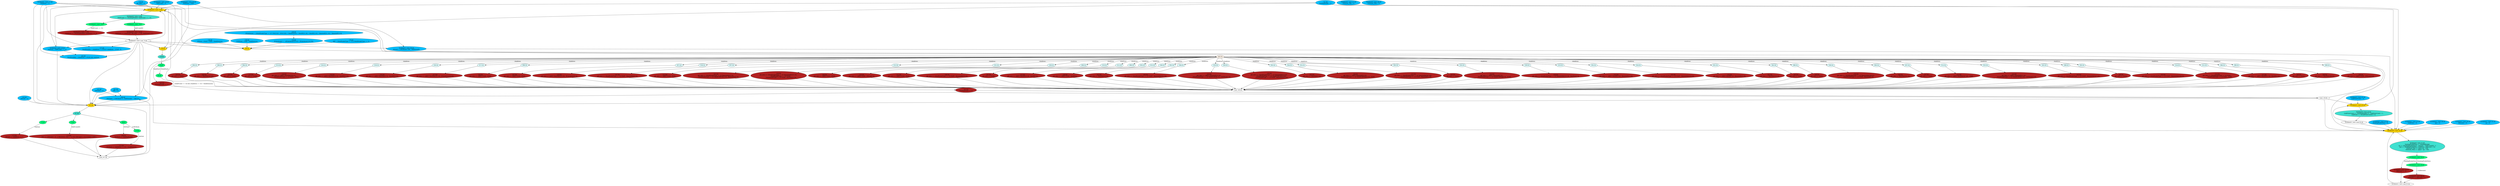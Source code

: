 strict digraph "compose( ,  )" {
	node [label="\N"];
	"129:AS"	 [ast="<pyverilog.vparser.ast.Assign object at 0x7f9fd57fcf50>",
		def_var="['pkt_data']",
		fillcolor=deepskyblue,
		label="129:AS
pkt_data = 0;",
		statements="[]",
		style=filled,
		typ=Assign,
		use_var="[]"];
	"TENBASET_TxD1.74:AL"	 [ast="<pyverilog.vparser.ast.Always object at 0x7f9fd58265d0>",
		clk_sens=True,
		fillcolor=gold,
		label="TENBASET_TxD1.74:AL",
		sens="['clk20']",
		statements="[]",
		style=filled,
		typ=Always,
		use_var="['pkt_data', 'readram', 'rdaddress', 'ShiftData', 'SendingPacket', 'ShiftCount']"];
	"129:AS" -> "TENBASET_TxD1.74:AL";
	"170:IF"	 [ast="<pyverilog.vparser.ast.IfStatement object at 0x7f9fd5825390>",
		fillcolor=springgreen,
		label="170:IF",
		statements="[]",
		style=filled,
		typ=IfStatement];
	"171:NS"	 [ast="<pyverilog.vparser.ast.NonblockingSubstitution object at 0x7f9fd5825690>",
		fillcolor=firebrick,
		label="171:NS
CRCflush <= rdaddress == 50 + SendDataLen;",
		statements="[<pyverilog.vparser.ast.NonblockingSubstitution object at 0x7f9fd5825690>]",
		style=filled,
		typ=NonblockingSubstitution];
	"170:IF" -> "171:NS"	 [cond="['readram']",
		label=readram,
		lineno=170];
	"221:CA"	 [ast="<pyverilog.vparser.ast.Case object at 0x7f9fd5b167d0>",
		fillcolor=lightcyan,
		label="221:CA",
		statements="[]",
		style=filled,
		typ=Case];
	"221:NS"	 [ast="<pyverilog.vparser.ast.NonblockingSubstitution object at 0x7f9fd5b16a50>",
		fillcolor=firebrick,
		label="221:NS
pkt_data <= (ARP)? HostIP[31:24] : HostIP[15:8];",
		statements="[<pyverilog.vparser.ast.NonblockingSubstitution object at 0x7f9fd5b16a50>]",
		style=filled,
		typ=NonblockingSubstitution];
	"221:CA" -> "221:NS"	 [cond="[]",
		lineno=None];
	"197:NS"	 [ast="<pyverilog.vparser.ast.NonblockingSubstitution object at 0x7f9fd5b07cd0>",
		fillcolor=firebrick,
		label="197:NS
pkt_data <= (SendPacketType == 2)? 8'hFF : RemoteMAC[7:0];",
		statements="[<pyverilog.vparser.ast.NonblockingSubstitution object at 0x7f9fd5b07cd0>]",
		style=filled,
		typ=NonblockingSubstitution];
	"Leaf_180:AL"	 [def_var="['pkt_data']",
		label="Leaf_180:AL"];
	"197:NS" -> "Leaf_180:AL"	 [cond="[]",
		lineno=None];
	"TENBASET_TxD1.57:AS"	 [ast="<pyverilog.vparser.ast.Assign object at 0x7f9fd5c4d150>",
		def_var="['rdaddress']",
		fillcolor=deepskyblue,
		label="TENBASET_TxD1.57:AS
rdaddress = 0;",
		statements="[]",
		style=filled,
		typ=Assign,
		use_var="[]"];
	"TENBASET_TxD1.57:AS" -> "TENBASET_TxD1.74:AL";
	"158:AL"	 [ast="<pyverilog.vparser.ast.Always object at 0x7f9fd57f9210>",
		clk_sens=True,
		fillcolor=gold,
		label="158:AL",
		sens="['clk20']",
		statements="[]",
		style=filled,
		typ=Always,
		use_var="['SendDataLen', 'ShiftCount', 'SendStart', 'rdaddress']"];
	"TENBASET_TxD1.57:AS" -> "158:AL";
	"167:AL"	 [ast="<pyverilog.vparser.ast.Always object at 0x7f9fd57f9fd0>",
		clk_sens=True,
		fillcolor=gold,
		label="167:AL",
		sens="['clk20']",
		statements="[]",
		style=filled,
		typ=Always,
		use_var="['readram', 'rdaddress', 'SendingPacket', 'CRCflush', 'CRC', 'ShiftCount', 'CRCinput', 'SendDataLen', 'CRCinit']"];
	"TENBASET_TxD1.57:AS" -> "167:AL";
	"145:AS"	 [ast="<pyverilog.vparser.ast.Assign object at 0x7f9fd5805ad0>",
		def_var="['SendDataReq']",
		fillcolor=deepskyblue,
		label="145:AS
SendDataReq = (rdaddress > 8'h30) && readram;",
		statements="[]",
		style=filled,
		typ=Assign,
		use_var="['rdaddress', 'readram']"];
	"TENBASET_TxD1.57:AS" -> "145:AS";
	"137:AS"	 [ast="<pyverilog.vparser.ast.Assign object at 0x7f9fd57e6b10>",
		def_var="['SendDataPos']",
		fillcolor=deepskyblue,
		label="137:AS
SendDataPos = (rdaddress > 12'h32)? rdaddress - 12'h32 : 0;",
		statements="[]",
		style=filled,
		typ=Assign,
		use_var="['rdaddress', 'rdaddress']"];
	"TENBASET_TxD1.57:AS" -> "137:AS";
	"180:AL"	 [ast="<pyverilog.vparser.ast.Always object at 0x7f9fd5815390>",
		clk_sens=True,
		fillcolor=gold,
		label="180:AL",
		sens="['clk20']",
		statements="[]",
		style=filled,
		typ=Always,
		use_var="['ARP', 'HostMAC', 'SendData', 'SendICMPId', 'RemotePort', 'IPHLen', 'RemoteMAC', 'HostIP', 'SendPacketType', 'UDPHLen', 'SendICMPSeq', '\
SendICMPCRC', 'rdaddress', 'RemoteIP', 'HostPort', 'IPchecksum2']"];
	"TENBASET_TxD1.57:AS" -> "180:AL";
	"229:NS"	 [ast="<pyverilog.vparser.ast.NonblockingSubstitution object at 0x7f9fd58721d0>",
		fillcolor=firebrick,
		label="229:NS
pkt_data <= (SendPacketType == 3)? RemoteMAC[23:16] : HostPort[7:0];",
		statements="[<pyverilog.vparser.ast.NonblockingSubstitution object at 0x7f9fd58721d0>]",
		style=filled,
		typ=NonblockingSubstitution];
	"229:NS" -> "Leaf_180:AL"	 [cond="[]",
		lineno=None];
	"Leaf_158:AL"	 [def_var="['SendingPacket']",
		label="Leaf_158:AL"];
	"TENBASET_TxD1.83:AL"	 [ast="<pyverilog.vparser.ast.Always object at 0x7f9fd5c3f210>",
		clk_sens=True,
		fillcolor=gold,
		label="TENBASET_TxD1.83:AL",
		sens="['clk20']",
		statements="[]",
		style=filled,
		typ=Always,
		use_var="['SendingPacket', 'LinkPulseCount']"];
	"Leaf_158:AL" -> "TENBASET_TxD1.83:AL";
	"TENBASET_TxD1.91:AL"	 [ast="<pyverilog.vparser.ast.Always object at 0x7f9fd5c3fc50>",
		clk_sens=True,
		fillcolor=gold,
		label="TENBASET_TxD1.91:AL",
		sens="['clk20']",
		statements="[]",
		style=filled,
		typ=Always,
		use_var="['ShiftCount', 'idlecount', 'qoe', 'SendingPacketData', 'LinkPulse', 'dataout', 'SendingPacket', 'qo']"];
	"Leaf_158:AL" -> "TENBASET_TxD1.91:AL";
	"Leaf_158:AL" -> "TENBASET_TxD1.74:AL";
	"Leaf_158:AL" -> "167:AL";
	"TENBASET_TxD1.83:BL"	 [ast="<pyverilog.vparser.ast.Block object at 0x7f9fd5c3f550>",
		fillcolor=turquoise,
		label="TENBASET_TxD1.83:BL
LinkPulseCount <= (SendingPacket)? 0 : LinkPulseCount + 1;
LinkPulse <= &LinkPulseCount[17:1];",
		statements="[<pyverilog.vparser.ast.NonblockingSubstitution object at 0x7f9fd5c3f3d0>, <pyverilog.vparser.ast.NonblockingSubstitution object \
at 0x7f9fd5c3f790>]",
		style=filled,
		typ=Block];
	"TENBASET_TxD1.83:AL" -> "TENBASET_TxD1.83:BL"	 [cond="[]",
		lineno=None];
	"190:NS"	 [ast="<pyverilog.vparser.ast.NonblockingSubstitution object at 0x7f9fd5822410>",
		fillcolor=firebrick,
		label="190:NS
pkt_data <= 8'hD5;",
		statements="[<pyverilog.vparser.ast.NonblockingSubstitution object at 0x7f9fd5822410>]",
		style=filled,
		typ=NonblockingSubstitution];
	"190:NS" -> "Leaf_180:AL"	 [cond="[]",
		lineno=None];
	"186:CA"	 [ast="<pyverilog.vparser.ast.Case object at 0x7f9fd5815ad0>",
		fillcolor=lightcyan,
		label="186:CA",
		statements="[]",
		style=filled,
		typ=Case];
	"186:NS"	 [ast="<pyverilog.vparser.ast.NonblockingSubstitution object at 0x7f9fd5815bd0>",
		fillcolor=firebrick,
		label="186:NS
pkt_data <= 8'h55;",
		statements="[<pyverilog.vparser.ast.NonblockingSubstitution object at 0x7f9fd5815bd0>]",
		style=filled,
		typ=NonblockingSubstitution];
	"186:CA" -> "186:NS"	 [cond="[]",
		lineno=None];
	"226:NS"	 [ast="<pyverilog.vparser.ast.NonblockingSubstitution object at 0x7f9fd588c310>",
		fillcolor=firebrick,
		label="226:NS
pkt_data <= (SendPacketType == 3)? RemoteMAC[39:32] : 
            (SendPacketType == 2)? 8'h00 : RemoteIP[7:0];",
		statements="[<pyverilog.vparser.ast.NonblockingSubstitution object at 0x7f9fd588c310>]",
		style=filled,
		typ=NonblockingSubstitution];
	"226:NS" -> "Leaf_180:AL"	 [cond="[]",
		lineno=None];
	"223:NS"	 [ast="<pyverilog.vparser.ast.NonblockingSubstitution object at 0x7f9fd586b310>",
		fillcolor=firebrick,
		label="223:NS
pkt_data <= (ARP)? HostIP[15:8] : RemoteIP[31:24];",
		statements="[<pyverilog.vparser.ast.NonblockingSubstitution object at 0x7f9fd586b310>]",
		style=filled,
		typ=NonblockingSubstitution];
	"223:NS" -> "Leaf_180:AL"	 [cond="[]",
		lineno=None];
	"TENBASET_TxD1.94:NS"	 [ast="<pyverilog.vparser.ast.NonblockingSubstitution object at 0x7f9fd5c350d0>",
		fillcolor=firebrick,
		label="TENBASET_TxD1.94:NS
idlecount <= 0;",
		statements="[<pyverilog.vparser.ast.NonblockingSubstitution object at 0x7f9fd5c350d0>]",
		style=filled,
		typ=NonblockingSubstitution];
	"TENBASET_TxD1.Leaf_91:AL"	 [def_var="['Ethernet_TDp', 'idlecount', 'SendingPacketData', 'qoe', 'Ethernet_TDm', 'qo']",
		label="TENBASET_TxD1.Leaf_91:AL"];
	"TENBASET_TxD1.94:NS" -> "TENBASET_TxD1.Leaf_91:AL"	 [cond="[]",
		lineno=None];
	"212:NS"	 [ast="<pyverilog.vparser.ast.NonblockingSubstitution object at 0x7f9fd5b19550>",
		fillcolor=firebrick,
		label="212:NS
pkt_data <= (ARP)? 8'h04 : 8'h00;",
		statements="[<pyverilog.vparser.ast.NonblockingSubstitution object at 0x7f9fd5b19550>]",
		style=filled,
		typ=NonblockingSubstitution];
	"212:NS" -> "Leaf_180:AL"	 [cond="[]",
		lineno=None];
	"199:CA"	 [ast="<pyverilog.vparser.ast.Case object at 0x7f9fd5b171d0>",
		fillcolor=lightcyan,
		label="199:CA",
		statements="[]",
		style=filled,
		typ=Case];
	"199:NS"	 [ast="<pyverilog.vparser.ast.NonblockingSubstitution object at 0x7f9fd5b17350>",
		fillcolor=firebrick,
		label="199:NS
pkt_data <= HostMAC[39:32];",
		statements="[<pyverilog.vparser.ast.NonblockingSubstitution object at 0x7f9fd5b17350>]",
		style=filled,
		typ=NonblockingSubstitution];
	"199:CA" -> "199:NS"	 [cond="[]",
		lineno=None];
	"TENBASET_TxD1.78:IF"	 [ast="<pyverilog.vparser.ast.IfStatement object at 0x7f9fd5826d90>",
		fillcolor=springgreen,
		label="TENBASET_TxD1.78:IF",
		statements="[]",
		style=filled,
		typ=IfStatement];
	"TENBASET_TxD1.79:NS"	 [ast="<pyverilog.vparser.ast.NonblockingSubstitution object at 0x7f9fd5826f10>",
		fillcolor=firebrick,
		label="TENBASET_TxD1.79:NS
ShiftData <= (readram)? pkt_data : { 1'b0, ShiftData[7:1] };",
		statements="[<pyverilog.vparser.ast.NonblockingSubstitution object at 0x7f9fd5826f10>]",
		style=filled,
		typ=NonblockingSubstitution];
	"TENBASET_TxD1.78:IF" -> "TENBASET_TxD1.79:NS"	 [cond="['ShiftCount']",
		label="ShiftCount[0]",
		lineno=78];
	"209:CA"	 [ast="<pyverilog.vparser.ast.Case object at 0x7f9fd5b0da10>",
		fillcolor=lightcyan,
		label="209:CA",
		statements="[]",
		style=filled,
		typ=Case];
	"209:NS"	 [ast="<pyverilog.vparser.ast.NonblockingSubstitution object at 0x7f9fd5b0db50>",
		fillcolor=firebrick,
		label="209:NS
pkt_data <= (ARP)? 8'h08 : IPHLen[15:8];",
		statements="[<pyverilog.vparser.ast.NonblockingSubstitution object at 0x7f9fd5b0db50>]",
		style=filled,
		typ=NonblockingSubstitution];
	"209:CA" -> "209:NS"	 [cond="[]",
		lineno=None];
	"190:CA"	 [ast="<pyverilog.vparser.ast.Case object at 0x7f9fd5822310>",
		fillcolor=lightcyan,
		label="190:CA",
		statements="[]",
		style=filled,
		typ=Case];
	"190:CA" -> "190:NS"	 [cond="[]",
		lineno=None];
	"198:CA"	 [ast="<pyverilog.vparser.ast.Case object at 0x7f9fd5b07ed0>",
		fillcolor=lightcyan,
		label="198:CA",
		statements="[]",
		style=filled,
		typ=Case];
	"198:NS"	 [ast="<pyverilog.vparser.ast.NonblockingSubstitution object at 0x7f9fd5b17090>",
		fillcolor=firebrick,
		label="198:NS
pkt_data <= HostMAC[47:40];",
		statements="[<pyverilog.vparser.ast.NonblockingSubstitution object at 0x7f9fd5b17090>]",
		style=filled,
		typ=NonblockingSubstitution];
	"198:CA" -> "198:NS"	 [cond="[]",
		lineno=None];
	"TENBASET_TxD1.Leaf_83:AL"	 [def_var="['LinkPulse', 'LinkPulseCount']",
		label="TENBASET_TxD1.Leaf_83:AL"];
	"TENBASET_TxD1.Leaf_83:AL" -> "TENBASET_TxD1.83:AL";
	"TENBASET_TxD1.Leaf_83:AL" -> "TENBASET_TxD1.91:AL";
	"234:NS"	 [ast="<pyverilog.vparser.ast.NonblockingSubstitution object at 0x7f9fd58a3390>",
		fillcolor=firebrick,
		label="234:NS
pkt_data <= (ARP)? RemoteIP[15:8] : 
            (SendPacketType == 5)? SendICMPSeq[15:8] : 8'h00;",
		statements="[<pyverilog.vparser.ast.NonblockingSubstitution object at 0x7f9fd58a3390>]",
		style=filled,
		typ=NonblockingSubstitution];
	"234:NS" -> "Leaf_180:AL"	 [cond="[]",
		lineno=None];
	"189:NS"	 [ast="<pyverilog.vparser.ast.NonblockingSubstitution object at 0x7f9fd5822210>",
		fillcolor=firebrick,
		label="189:NS
pkt_data <= 8'h55;",
		statements="[<pyverilog.vparser.ast.NonblockingSubstitution object at 0x7f9fd5822210>]",
		style=filled,
		typ=NonblockingSubstitution];
	"189:NS" -> "Leaf_180:AL"	 [cond="[]",
		lineno=None];
	"158:BL"	 [ast="<pyverilog.vparser.ast.Block object at 0x7f9fd57f9490>",
		fillcolor=turquoise,
		label="158:BL",
		statements="[]",
		style=filled,
		typ=Block];
	"159:IF"	 [ast="<pyverilog.vparser.ast.IfStatement object at 0x7f9fd57f9610>",
		fillcolor=springgreen,
		label="159:IF",
		statements="[]",
		style=filled,
		typ=IfStatement];
	"158:BL" -> "159:IF"	 [cond="[]",
		lineno=None];
	"236:NS"	 [ast="<pyverilog.vparser.ast.NonblockingSubstitution object at 0x7f9fd58a3d90>",
		fillcolor=firebrick,
		label="236:NS
pkt_data <= (ARP)? 8'h00 : SendData;",
		statements="[<pyverilog.vparser.ast.NonblockingSubstitution object at 0x7f9fd58a3d90>]",
		style=filled,
		typ=NonblockingSubstitution];
	"236:NS" -> "Leaf_180:AL"	 [cond="[]",
		lineno=None];
	"184:CA"	 [ast="<pyverilog.vparser.ast.Case object at 0x7f9fd5815710>",
		fillcolor=lightcyan,
		label="184:CA",
		statements="[]",
		style=filled,
		typ=Case];
	"184:NS"	 [ast="<pyverilog.vparser.ast.NonblockingSubstitution object at 0x7f9fd5815810>",
		fillcolor=firebrick,
		label="184:NS
pkt_data <= 8'h55;",
		statements="[<pyverilog.vparser.ast.NonblockingSubstitution object at 0x7f9fd5815810>]",
		style=filled,
		typ=NonblockingSubstitution];
	"184:CA" -> "184:NS"	 [cond="[]",
		lineno=None];
	"213:CA"	 [ast="<pyverilog.vparser.ast.Case object at 0x7f9fd5b196d0>",
		fillcolor=lightcyan,
		label="213:CA",
		statements="[]",
		style=filled,
		typ=Case];
	"213:NS"	 [ast="<pyverilog.vparser.ast.NonblockingSubstitution object at 0x7f9fd5b197d0>",
		fillcolor=firebrick,
		label="213:NS
pkt_data <= 8'h00;",
		statements="[<pyverilog.vparser.ast.NonblockingSubstitution object at 0x7f9fd5b197d0>]",
		style=filled,
		typ=NonblockingSubstitution];
	"213:CA" -> "213:NS"	 [cond="[]",
		lineno=None];
	"TENBASET_TxD1.63:AS"	 [ast="<pyverilog.vparser.ast.Assign object at 0x7f9fd5b05e90>",
		def_var="['SendingPacketData']",
		fillcolor=deepskyblue,
		label="TENBASET_TxD1.63:AS
SendingPacketData = 0;",
		statements="[]",
		style=filled,
		typ=Assign,
		use_var="[]"];
	"TENBASET_TxD1.63:AS" -> "TENBASET_TxD1.91:AL";
	"216:CA"	 [ast="<pyverilog.vparser.ast.Case object at 0x7f9fd5b15190>",
		fillcolor=lightcyan,
		label="216:CA",
		statements="[]",
		style=filled,
		typ=Case];
	"216:NS"	 [ast="<pyverilog.vparser.ast.NonblockingSubstitution object at 0x7f9fd5b15410>",
		fillcolor=firebrick,
		label="216:NS
pkt_data <= (ARP)? HostMAC[39:32] : 
            (SendPacketType == 5)? 8'h01 : 8'h11;",
		statements="[<pyverilog.vparser.ast.NonblockingSubstitution object at 0x7f9fd5b15410>]",
		style=filled,
		typ=NonblockingSubstitution];
	"216:CA" -> "216:NS"	 [cond="[]",
		lineno=None];
	"150:AS"	 [ast="<pyverilog.vparser.ast.Assign object at 0x7f9fd57fa990>",
		def_var="['IPchecksum2']",
		fillcolor=deepskyblue,
		label="150:AS
IPchecksum2 = ~(IPchecksum1[15:0] + IPchecksum1[18:16]);",
		statements="[]",
		style=filled,
		typ=Assign,
		use_var="['IPchecksum1', 'IPchecksum1']"];
	"150:AS" -> "180:AL";
	"219:CA"	 [ast="<pyverilog.vparser.ast.Case object at 0x7f9fd5b15f10>",
		fillcolor=lightcyan,
		label="219:CA",
		statements="[]",
		style=filled,
		typ=Case];
	"219:NS"	 [ast="<pyverilog.vparser.ast.NonblockingSubstitution object at 0x7f9fd5b161d0>",
		fillcolor=firebrick,
		label="219:NS
pkt_data <= (ARP)? HostMAC[15:8] : HostIP[31:24];",
		statements="[<pyverilog.vparser.ast.NonblockingSubstitution object at 0x7f9fd5b161d0>]",
		style=filled,
		typ=NonblockingSubstitution];
	"219:CA" -> "219:NS"	 [cond="[]",
		lineno=None];
	"TENBASET_TxD1.Leaf_74:AL"	 [def_var="['ShiftCount', 'rdaddress', 'ShiftData']",
		label="TENBASET_TxD1.Leaf_74:AL"];
	"TENBASET_TxD1.Leaf_74:AL" -> "TENBASET_TxD1.91:AL";
	"TENBASET_TxD1.88:AS"	 [ast="<pyverilog.vparser.ast.Assign object at 0x7f9fd5c3fa90>",
		def_var="['dataout']",
		fillcolor=deepskyblue,
		label="TENBASET_TxD1.88:AS
dataout = (CRCflush)? CRC : ShiftData[0];",
		statements="[]",
		style=filled,
		typ=Assign,
		use_var="['CRCflush', 'CRC', 'ShiftData']"];
	"TENBASET_TxD1.Leaf_74:AL" -> "TENBASET_TxD1.88:AS";
	"TENBASET_TxD1.Leaf_74:AL" -> "TENBASET_TxD1.74:AL";
	"TENBASET_TxD1.59:AS"	 [ast="<pyverilog.vparser.ast.Assign object at 0x7f9fd5c81590>",
		def_var="['readram']",
		fillcolor=deepskyblue,
		label="TENBASET_TxD1.59:AS
readram = ShiftCount == 15;",
		statements="[]",
		style=filled,
		typ=Assign,
		use_var="['ShiftCount']"];
	"TENBASET_TxD1.Leaf_74:AL" -> "TENBASET_TxD1.59:AS";
	"TENBASET_TxD1.Leaf_74:AL" -> "158:AL";
	"TENBASET_TxD1.Leaf_74:AL" -> "167:AL";
	"TENBASET_TxD1.Leaf_74:AL" -> "145:AS";
	"166:AS"	 [ast="<pyverilog.vparser.ast.Assign object at 0x7f9fd57f9c90>",
		def_var="['CRCinput']",
		fillcolor=deepskyblue,
		label="166:AS
CRCinput = (CRCflush)? 0 : ShiftData[0] ^ CRC[31];",
		statements="[]",
		style=filled,
		typ=Assign,
		use_var="['CRCflush', 'ShiftData', 'CRC']"];
	"TENBASET_TxD1.Leaf_74:AL" -> "166:AS";
	"TENBASET_TxD1.Leaf_74:AL" -> "137:AS";
	"TENBASET_TxD1.Leaf_74:AL" -> "180:AL";
	"233:NS"	 [ast="<pyverilog.vparser.ast.NonblockingSubstitution object at 0x7f9fd586fcd0>",
		fillcolor=firebrick,
		label="233:NS
pkt_data <= (ARP)? RemoteIP[23:16] : 
            (SendPacketType == 5)? SendICMPId[7:0] : UDPHLen[7:0];",
		statements="[<pyverilog.vparser.ast.NonblockingSubstitution object at 0x7f9fd586fcd0>]",
		style=filled,
		typ=NonblockingSubstitution];
	"233:NS" -> "Leaf_180:AL"	 [cond="[]",
		lineno=None];
	"220:CA"	 [ast="<pyverilog.vparser.ast.Case object at 0x7f9fd5b16390>",
		fillcolor=lightcyan,
		label="220:CA",
		statements="[]",
		style=filled,
		typ=Case];
	"220:NS"	 [ast="<pyverilog.vparser.ast.NonblockingSubstitution object at 0x7f9fd5b16610>",
		fillcolor=firebrick,
		label="220:NS
pkt_data <= (ARP)? HostMAC[7:0] : HostIP[23:16];",
		statements="[<pyverilog.vparser.ast.NonblockingSubstitution object at 0x7f9fd5b16610>]",
		style=filled,
		typ=NonblockingSubstitution];
	"220:CA" -> "220:NS"	 [cond="[]",
		lineno=None];
	"224:NS"	 [ast="<pyverilog.vparser.ast.NonblockingSubstitution object at 0x7f9fd586b750>",
		fillcolor=firebrick,
		label="224:NS
pkt_data <= (ARP)? HostIP[7:0] : RemoteIP[23:16];",
		statements="[<pyverilog.vparser.ast.NonblockingSubstitution object at 0x7f9fd586b750>]",
		style=filled,
		typ=NonblockingSubstitution];
	"224:NS" -> "Leaf_180:AL"	 [cond="[]",
		lineno=None];
	"TENBASET_TxD1.62:AS"	 [ast="<pyverilog.vparser.ast.Assign object at 0x7f9fd5b05d10>",
		def_var="['LinkPulse']",
		fillcolor=deepskyblue,
		label="TENBASET_TxD1.62:AS
LinkPulse = 0;",
		statements="[]",
		style=filled,
		typ=Assign,
		use_var="[]"];
	"TENBASET_TxD1.62:AS" -> "TENBASET_TxD1.91:AL";
	"217:CA"	 [ast="<pyverilog.vparser.ast.Case object at 0x7f9fd5b15690>",
		fillcolor=lightcyan,
		label="217:CA",
		statements="[]",
		style=filled,
		typ=Case];
	"217:NS"	 [ast="<pyverilog.vparser.ast.NonblockingSubstitution object at 0x7f9fd5b15910>",
		fillcolor=firebrick,
		label="217:NS
pkt_data <= (ARP)? HostMAC[31:24] : IPchecksum2[15:8];",
		statements="[<pyverilog.vparser.ast.NonblockingSubstitution object at 0x7f9fd5b15910>]",
		style=filled,
		typ=NonblockingSubstitution];
	"217:CA" -> "217:NS"	 [cond="[]",
		lineno=None];
	"217:NS" -> "Leaf_180:AL"	 [cond="[]",
		lineno=None];
	"206:CA"	 [ast="<pyverilog.vparser.ast.Case object at 0x7f9fd5b0d1d0>",
		fillcolor=lightcyan,
		label="206:CA",
		statements="[]",
		style=filled,
		typ=Case];
	"206:NS"	 [ast="<pyverilog.vparser.ast.NonblockingSubstitution object at 0x7f9fd5b0d310>",
		fillcolor=firebrick,
		label="206:NS
pkt_data <= (ARP)? 8'h06 : 8'h00;",
		statements="[<pyverilog.vparser.ast.NonblockingSubstitution object at 0x7f9fd5b0d310>]",
		style=filled,
		typ=NonblockingSubstitution];
	"206:CA" -> "206:NS"	 [cond="[]",
		lineno=None];
	"192:NS"	 [ast="<pyverilog.vparser.ast.NonblockingSubstitution object at 0x7f9fd5822750>",
		fillcolor=firebrick,
		label="192:NS
pkt_data <= (SendPacketType == 2)? 8'hFF : RemoteMAC[47:40];",
		statements="[<pyverilog.vparser.ast.NonblockingSubstitution object at 0x7f9fd5822750>]",
		style=filled,
		typ=NonblockingSubstitution];
	"192:NS" -> "Leaf_180:AL"	 [cond="[]",
		lineno=None];
	"178:AS"	 [ast="<pyverilog.vparser.ast.Assign object at 0x7f9fd5815150>",
		def_var="['ARP']",
		fillcolor=deepskyblue,
		label="178:AS
ARP = (SendPacketType == 3) || (SendPacketType == 2);",
		statements="[]",
		style=filled,
		typ=Assign,
		use_var="['SendPacketType', 'SendPacketType']"];
	"178:AS" -> "180:AL";
	"TENBASET_TxD1.91:BL"	 [ast="<pyverilog.vparser.ast.Block object at 0x7f9fd5c35c50>",
		fillcolor=turquoise,
		label="TENBASET_TxD1.91:BL
SendingPacketData <= SendingPacket;
qo <= (SendingPacketData)? ~dataout ^ ShiftCount[0] : 1;
qoe <= SendingPacketData | \
LinkPulse | (idlecount < 6);
Ethernet_TDp <= (qoe)? qo : 1'b0;
Ethernet_TDm <= (qoe)? ~qo : 1'b0;",
		statements="[<pyverilog.vparser.ast.NonblockingSubstitution object at 0x7f9fd5c3fdd0>, <pyverilog.vparser.ast.NonblockingSubstitution object \
at 0x7f9fd5c35510>, <pyverilog.vparser.ast.NonblockingSubstitution object at 0x7f9fd5c35950>, <pyverilog.vparser.ast.NonblockingSubstitution \
object at 0x7f9fd5c35bd0>, <pyverilog.vparser.ast.NonblockingSubstitution object at 0x7f9fd5c35e90>]",
		style=filled,
		typ=Block];
	"TENBASET_TxD1.91:AL" -> "TENBASET_TxD1.91:BL"	 [cond="[]",
		lineno=None];
	"142:AS"	 [ast="<pyverilog.vparser.ast.Assign object at 0x7f9fd58056d0>",
		def_var="['CRCflush']",
		fillcolor=deepskyblue,
		label="142:AS
CRCflush = 0;",
		statements="[]",
		style=filled,
		typ=Assign,
		use_var="[]"];
	"142:AS" -> "167:AL";
	"142:AS" -> "166:AS";
	"207:CA"	 [ast="<pyverilog.vparser.ast.Case object at 0x7f9fd5b0d490>",
		fillcolor=lightcyan,
		label="207:CA",
		statements="[]",
		style=filled,
		typ=Case];
	"207:NS"	 [ast="<pyverilog.vparser.ast.NonblockingSubstitution object at 0x7f9fd5b0d5d0>",
		fillcolor=firebrick,
		label="207:NS
pkt_data <= (ARP)? 8'h00 : 8'h45;",
		statements="[<pyverilog.vparser.ast.NonblockingSubstitution object at 0x7f9fd5b0d5d0>]",
		style=filled,
		typ=NonblockingSubstitution];
	"207:CA" -> "207:NS"	 [cond="[]",
		lineno=None];
	"215:NS"	 [ast="<pyverilog.vparser.ast.NonblockingSubstitution object at 0x7f9fd5b15090>",
		fillcolor=firebrick,
		label="215:NS
pkt_data <= (ARP)? HostMAC[47:40] : 8'h80;",
		statements="[<pyverilog.vparser.ast.NonblockingSubstitution object at 0x7f9fd5b15090>]",
		style=filled,
		typ=NonblockingSubstitution];
	"215:NS" -> "Leaf_180:AL"	 [cond="[]",
		lineno=None];
	"218:CA"	 [ast="<pyverilog.vparser.ast.Case object at 0x7f9fd5b15ad0>",
		fillcolor=lightcyan,
		label="218:CA",
		statements="[]",
		style=filled,
		typ=Case];
	"218:NS"	 [ast="<pyverilog.vparser.ast.NonblockingSubstitution object at 0x7f9fd5b15d50>",
		fillcolor=firebrick,
		label="218:NS
pkt_data <= (ARP)? HostMAC[23:16] : IPchecksum2[7:0];",
		statements="[<pyverilog.vparser.ast.NonblockingSubstitution object at 0x7f9fd5b15d50>]",
		style=filled,
		typ=NonblockingSubstitution];
	"218:CA" -> "218:NS"	 [cond="[]",
		lineno=None];
	"225:NS"	 [ast="<pyverilog.vparser.ast.NonblockingSubstitution object at 0x7f9fd586bc50>",
		fillcolor=firebrick,
		label="225:NS
pkt_data <= (SendPacketType == 3)? RemoteMAC[47:40] : 
            (SendPacketType == 2)? 8'h00 : RemoteIP[15:8];",
		statements="[<pyverilog.vparser.ast.NonblockingSubstitution object at 0x7f9fd586bc50>]",
		style=filled,
		typ=NonblockingSubstitution];
	"225:NS" -> "Leaf_180:AL"	 [cond="[]",
		lineno=None];
	"232:NS"	 [ast="<pyverilog.vparser.ast.NonblockingSubstitution object at 0x7f9fd586f650>",
		fillcolor=firebrick,
		label="232:NS
pkt_data <= (ARP)? RemoteIP[31:24] : 
            (SendPacketType == 5)? SendICMPId[15:8] : UDPHLen[15:8];",
		statements="[<pyverilog.vparser.ast.NonblockingSubstitution object at 0x7f9fd586f650>]",
		style=filled,
		typ=NonblockingSubstitution];
	"232:NS" -> "Leaf_180:AL"	 [cond="[]",
		lineno=None];
	"TENBASET_TxD1.76:IF"	 [ast="<pyverilog.vparser.ast.IfStatement object at 0x7f9fd58269d0>",
		fillcolor=springgreen,
		label="TENBASET_TxD1.76:IF",
		statements="[]",
		style=filled,
		typ=IfStatement];
	"TENBASET_TxD1.77:NS"	 [ast="<pyverilog.vparser.ast.NonblockingSubstitution object at 0x7f9fd5826c10>",
		fillcolor=firebrick,
		label="TENBASET_TxD1.77:NS
rdaddress <= (SendingPacket)? rdaddress + 1 : 0;",
		statements="[<pyverilog.vparser.ast.NonblockingSubstitution object at 0x7f9fd5826c10>]",
		style=filled,
		typ=NonblockingSubstitution];
	"TENBASET_TxD1.76:IF" -> "TENBASET_TxD1.77:NS"	 [cond="['ShiftCount']",
		label="(ShiftCount == 15)",
		lineno=76];
	"220:NS" -> "Leaf_180:AL"	 [cond="[]",
		lineno=None];
	"168:IF"	 [ast="<pyverilog.vparser.ast.IfStatement object at 0x7f9fd5825210>",
		fillcolor=springgreen,
		label="168:IF",
		statements="[]",
		style=filled,
		typ=IfStatement];
	"168:IF" -> "170:IF"	 [cond="['CRCflush']",
		label="!(CRCflush)",
		lineno=168];
	"169:NS"	 [ast="<pyverilog.vparser.ast.NonblockingSubstitution object at 0x7f9fd5825250>",
		fillcolor=firebrick,
		label="169:NS
CRCflush <= SendingPacket;",
		statements="[<pyverilog.vparser.ast.NonblockingSubstitution object at 0x7f9fd5825250>]",
		style=filled,
		typ=NonblockingSubstitution];
	"168:IF" -> "169:NS"	 [cond="['CRCflush']",
		label=CRCflush,
		lineno=168];
	"181:CS"	 [ast="<pyverilog.vparser.ast.CaseStatement object at 0x7f9fd58a3c10>",
		fillcolor=linen,
		label="181:CS",
		statements="[]",
		style=filled,
		typ=CaseStatement];
	"181:CS" -> "221:CA"	 [cond="['rdaddress']",
		label=rdaddress,
		lineno=181];
	"181:CS" -> "186:CA"	 [cond="['rdaddress']",
		label=rdaddress,
		lineno=181];
	"181:CS" -> "199:CA"	 [cond="['rdaddress']",
		label=rdaddress,
		lineno=181];
	"181:CS" -> "209:CA"	 [cond="['rdaddress']",
		label=rdaddress,
		lineno=181];
	"181:CS" -> "190:CA"	 [cond="['rdaddress']",
		label=rdaddress,
		lineno=181];
	"181:CS" -> "198:CA"	 [cond="['rdaddress']",
		label=rdaddress,
		lineno=181];
	"181:CS" -> "184:CA"	 [cond="['rdaddress']",
		label=rdaddress,
		lineno=181];
	"181:CS" -> "213:CA"	 [cond="['rdaddress']",
		label=rdaddress,
		lineno=181];
	"181:CS" -> "216:CA"	 [cond="['rdaddress']",
		label=rdaddress,
		lineno=181];
	"181:CS" -> "219:CA"	 [cond="['rdaddress']",
		label=rdaddress,
		lineno=181];
	"181:CS" -> "220:CA"	 [cond="['rdaddress']",
		label=rdaddress,
		lineno=181];
	"181:CS" -> "217:CA"	 [cond="['rdaddress']",
		label=rdaddress,
		lineno=181];
	"181:CS" -> "206:CA"	 [cond="['rdaddress']",
		label=rdaddress,
		lineno=181];
	"181:CS" -> "207:CA"	 [cond="['rdaddress']",
		label=rdaddress,
		lineno=181];
	"181:CS" -> "218:CA"	 [cond="['rdaddress']",
		label=rdaddress,
		lineno=181];
	"197:CA"	 [ast="<pyverilog.vparser.ast.Case object at 0x7f9fd5b07a90>",
		fillcolor=lightcyan,
		label="197:CA",
		statements="[]",
		style=filled,
		typ=Case];
	"181:CS" -> "197:CA"	 [cond="['rdaddress']",
		label=rdaddress,
		lineno=181];
	"212:CA"	 [ast="<pyverilog.vparser.ast.Case object at 0x7f9fd5b19410>",
		fillcolor=lightcyan,
		label="212:CA",
		statements="[]",
		style=filled,
		typ=Case];
	"181:CS" -> "212:CA"	 [cond="['rdaddress']",
		label=rdaddress,
		lineno=181];
	"231:CA"	 [ast="<pyverilog.vparser.ast.Case object at 0x7f9fd5872c10>",
		fillcolor=lightcyan,
		label="231:CA",
		statements="[]",
		style=filled,
		typ=Case];
	"181:CS" -> "231:CA"	 [cond="['rdaddress']",
		label=rdaddress,
		lineno=181];
	"228:CA"	 [ast="<pyverilog.vparser.ast.Case object at 0x7f9fd588c650>",
		fillcolor=lightcyan,
		label="228:CA",
		statements="[]",
		style=filled,
		typ=Case];
	"181:CS" -> "228:CA"	 [cond="['rdaddress']",
		label=rdaddress,
		lineno=181];
	"208:CA"	 [ast="<pyverilog.vparser.ast.Case object at 0x7f9fd5b0d750>",
		fillcolor=lightcyan,
		label="208:CA",
		statements="[]",
		style=filled,
		typ=Case];
	"181:CS" -> "208:CA"	 [cond="['rdaddress']",
		label=rdaddress,
		lineno=181];
	"210:CA"	 [ast="<pyverilog.vparser.ast.Case object at 0x7f9fd5b0dd90>",
		fillcolor=lightcyan,
		label="210:CA",
		statements="[]",
		style=filled,
		typ=Case];
	"181:CS" -> "210:CA"	 [cond="['rdaddress']",
		label=rdaddress,
		lineno=181];
	"211:CA"	 [ast="<pyverilog.vparser.ast.Case object at 0x7f9fd5b19150>",
		fillcolor=lightcyan,
		label="211:CA",
		statements="[]",
		style=filled,
		typ=Case];
	"181:CS" -> "211:CA"	 [cond="['rdaddress']",
		label=rdaddress,
		lineno=181];
	"196:CA"	 [ast="<pyverilog.vparser.ast.Case object at 0x7f9fd5b07650>",
		fillcolor=lightcyan,
		label="196:CA",
		statements="[]",
		style=filled,
		typ=Case];
	"181:CS" -> "196:CA"	 [cond="['rdaddress']",
		label=rdaddress,
		lineno=181];
	"205:CA"	 [ast="<pyverilog.vparser.ast.Case object at 0x7f9fd5b17f90>",
		fillcolor=lightcyan,
		label="205:CA",
		statements="[]",
		style=filled,
		typ=Case];
	"181:CS" -> "205:CA"	 [cond="['rdaddress']",
		label=rdaddress,
		lineno=181];
	"222:CA"	 [ast="<pyverilog.vparser.ast.Case object at 0x7f9fd5b16c10>",
		fillcolor=lightcyan,
		label="222:CA",
		statements="[]",
		style=filled,
		typ=Case];
	"181:CS" -> "222:CA"	 [cond="['rdaddress']",
		label=rdaddress,
		lineno=181];
	"236:CA"	 [ast="<pyverilog.vparser.ast.Case object at 0x7f9fd58a3c50>",
		fillcolor=lightcyan,
		label="236:CA",
		statements="[]",
		style=filled,
		typ=Case];
	"181:CS" -> "236:CA"	 [cond="['rdaddress']",
		label=rdaddress,
		lineno=181];
	"202:CA"	 [ast="<pyverilog.vparser.ast.Case object at 0x7f9fd5b17a10>",
		fillcolor=lightcyan,
		label="202:CA",
		statements="[]",
		style=filled,
		typ=Case];
	"181:CS" -> "202:CA"	 [cond="['rdaddress']",
		label=rdaddress,
		lineno=181];
	"194:CA"	 [ast="<pyverilog.vparser.ast.Case object at 0x7f9fd5822d90>",
		fillcolor=lightcyan,
		label="194:CA",
		statements="[]",
		style=filled,
		typ=Case];
	"181:CS" -> "194:CA"	 [cond="['rdaddress']",
		label=rdaddress,
		lineno=181];
	"233:CA"	 [ast="<pyverilog.vparser.ast.Case object at 0x7f9fd586fa50>",
		fillcolor=lightcyan,
		label="233:CA",
		statements="[]",
		style=filled,
		typ=Case];
	"181:CS" -> "233:CA"	 [cond="['rdaddress']",
		label=rdaddress,
		lineno=181];
	"230:CA"	 [ast="<pyverilog.vparser.ast.Case object at 0x7f9fd5872390>",
		fillcolor=lightcyan,
		label="230:CA",
		statements="[]",
		style=filled,
		typ=Case];
	"181:CS" -> "230:CA"	 [cond="['rdaddress']",
		label=rdaddress,
		lineno=181];
	"203:CA"	 [ast="<pyverilog.vparser.ast.Case object at 0x7f9fd5b17cd0>",
		fillcolor=lightcyan,
		label="203:CA",
		statements="[]",
		style=filled,
		typ=Case];
	"181:CS" -> "203:CA"	 [cond="['rdaddress']",
		label=rdaddress,
		lineno=181];
	"234:CA"	 [ast="<pyverilog.vparser.ast.Case object at 0x7f9fd58a3110>",
		fillcolor=lightcyan,
		label="234:CA",
		statements="[]",
		style=filled,
		typ=Case];
	"181:CS" -> "234:CA"	 [cond="['rdaddress']",
		label=rdaddress,
		lineno=181];
	"225:CA"	 [ast="<pyverilog.vparser.ast.Case object at 0x7f9fd586b910>",
		fillcolor=lightcyan,
		label="225:CA",
		statements="[]",
		style=filled,
		typ=Case];
	"181:CS" -> "225:CA"	 [cond="['rdaddress']",
		label=rdaddress,
		lineno=181];
	"183:CA"	 [ast="<pyverilog.vparser.ast.Case object at 0x7f9fd58154d0>",
		fillcolor=lightcyan,
		label="183:CA",
		statements="[]",
		style=filled,
		typ=Case];
	"181:CS" -> "183:CA"	 [cond="['rdaddress']",
		label=rdaddress,
		lineno=181];
	"235:CA"	 [ast="<pyverilog.vparser.ast.Case object at 0x7f9fd58a36d0>",
		fillcolor=lightcyan,
		label="235:CA",
		statements="[]",
		style=filled,
		typ=Case];
	"181:CS" -> "235:CA"	 [cond="['rdaddress']",
		label=rdaddress,
		lineno=181];
	"229:CA"	 [ast="<pyverilog.vparser.ast.Case object at 0x7f9fd588ce10>",
		fillcolor=lightcyan,
		label="229:CA",
		statements="[]",
		style=filled,
		typ=Case];
	"181:CS" -> "229:CA"	 [cond="['rdaddress']",
		label=rdaddress,
		lineno=181];
	"223:CA"	 [ast="<pyverilog.vparser.ast.Case object at 0x7f9fd586b090>",
		fillcolor=lightcyan,
		label="223:CA",
		statements="[]",
		style=filled,
		typ=Case];
	"181:CS" -> "223:CA"	 [cond="['rdaddress']",
		label=rdaddress,
		lineno=181];
	"195:CA"	 [ast="<pyverilog.vparser.ast.Case object at 0x7f9fd5b07210>",
		fillcolor=lightcyan,
		label="195:CA",
		statements="[]",
		style=filled,
		typ=Case];
	"181:CS" -> "195:CA"	 [cond="['rdaddress']",
		label=rdaddress,
		lineno=181];
	"224:CA"	 [ast="<pyverilog.vparser.ast.Case object at 0x7f9fd586b4d0>",
		fillcolor=lightcyan,
		label="224:CA",
		statements="[]",
		style=filled,
		typ=Case];
	"181:CS" -> "224:CA"	 [cond="['rdaddress']",
		label=rdaddress,
		lineno=181];
	"201:CA"	 [ast="<pyverilog.vparser.ast.Case object at 0x7f9fd5b17750>",
		fillcolor=lightcyan,
		label="201:CA",
		statements="[]",
		style=filled,
		typ=Case];
	"181:CS" -> "201:CA"	 [cond="['rdaddress']",
		label=rdaddress,
		lineno=181];
	"185:CA"	 [ast="<pyverilog.vparser.ast.Case object at 0x7f9fd58158d0>",
		fillcolor=lightcyan,
		label="185:CA",
		statements="[]",
		style=filled,
		typ=Case];
	"181:CS" -> "185:CA"	 [cond="['rdaddress']",
		label=rdaddress,
		lineno=181];
	"188:CA"	 [ast="<pyverilog.vparser.ast.Case object at 0x7f9fd5815ed0>",
		fillcolor=lightcyan,
		label="188:CA",
		statements="[]",
		style=filled,
		typ=Case];
	"181:CS" -> "188:CA"	 [cond="['rdaddress']",
		label=rdaddress,
		lineno=181];
	"226:CA"	 [ast="<pyverilog.vparser.ast.Case object at 0x7f9fd586bf90>",
		fillcolor=lightcyan,
		label="226:CA",
		statements="[]",
		style=filled,
		typ=Case];
	"181:CS" -> "226:CA"	 [cond="['rdaddress']",
		label=rdaddress,
		lineno=181];
	"200:CA"	 [ast="<pyverilog.vparser.ast.Case object at 0x7f9fd5b17490>",
		fillcolor=lightcyan,
		label="200:CA",
		statements="[]",
		style=filled,
		typ=Case];
	"181:CS" -> "200:CA"	 [cond="['rdaddress']",
		label=rdaddress,
		lineno=181];
	"187:CA"	 [ast="<pyverilog.vparser.ast.Case object at 0x7f9fd5815cd0>",
		fillcolor=lightcyan,
		label="187:CA",
		statements="[]",
		style=filled,
		typ=Case];
	"181:CS" -> "187:CA"	 [cond="['rdaddress']",
		label=rdaddress,
		lineno=181];
	"215:CA"	 [ast="<pyverilog.vparser.ast.Case object at 0x7f9fd5b19dd0>",
		fillcolor=lightcyan,
		label="215:CA",
		statements="[]",
		style=filled,
		typ=Case];
	"181:CS" -> "215:CA"	 [cond="['rdaddress']",
		label=rdaddress,
		lineno=181];
	"232:CA"	 [ast="<pyverilog.vparser.ast.Case object at 0x7f9fd586f3d0>",
		fillcolor=lightcyan,
		label="232:CA",
		statements="[]",
		style=filled,
		typ=Case];
	"181:CS" -> "232:CA"	 [cond="['rdaddress']",
		label=rdaddress,
		lineno=181];
	"192:CA"	 [ast="<pyverilog.vparser.ast.Case object at 0x7f9fd5822510>",
		fillcolor=lightcyan,
		label="192:CA",
		statements="[]",
		style=filled,
		typ=Case];
	"181:CS" -> "192:CA"	 [cond="['rdaddress']",
		label=rdaddress,
		lineno=181];
	"189:CA"	 [ast="<pyverilog.vparser.ast.Case object at 0x7f9fd5822110>",
		fillcolor=lightcyan,
		label="189:CA",
		statements="[]",
		style=filled,
		typ=Case];
	"181:CS" -> "189:CA"	 [cond="['rdaddress']",
		label=rdaddress,
		lineno=181];
	"193:CA"	 [ast="<pyverilog.vparser.ast.Case object at 0x7f9fd5822950>",
		fillcolor=lightcyan,
		label="193:CA",
		statements="[]",
		style=filled,
		typ=Case];
	"181:CS" -> "193:CA"	 [cond="['rdaddress']",
		label=rdaddress,
		lineno=181];
	"214:CA"	 [ast="<pyverilog.vparser.ast.Case object at 0x7f9fd5b198d0>",
		fillcolor=lightcyan,
		label="214:CA",
		statements="[]",
		style=filled,
		typ=Case];
	"181:CS" -> "214:CA"	 [cond="['rdaddress']",
		label=rdaddress,
		lineno=181];
	"TENBASET_TxD1.67:AS"	 [ast="<pyverilog.vparser.ast.Assign object at 0x7f9fd5826210>",
		def_var="['Ethernet_TDp']",
		fillcolor=deepskyblue,
		label="TENBASET_TxD1.67:AS
Ethernet_TDp = 0;",
		statements="[]",
		style=filled,
		typ=Assign,
		use_var="[]"];
	"197:CA" -> "197:NS"	 [cond="[]",
		lineno=None];
	"TENBASET_TxD1.66:AS"	 [ast="<pyverilog.vparser.ast.Assign object at 0x7f9fd5b05ad0>",
		def_var="['qoe']",
		fillcolor=deepskyblue,
		label="TENBASET_TxD1.66:AS
qoe = 0;",
		statements="[]",
		style=filled,
		typ=Assign,
		use_var="[]"];
	"TENBASET_TxD1.66:AS" -> "TENBASET_TxD1.91:AL";
	"212:CA" -> "212:NS"	 [cond="[]",
		lineno=None];
	"231:NS"	 [ast="<pyverilog.vparser.ast.NonblockingSubstitution object at 0x7f9fd5872f90>",
		fillcolor=firebrick,
		label="231:NS
pkt_data <= (SendPacketType == 3)? RemoteMAC[7:0] : 
            (SendPacketType == 5)? SendICMPCRC[7:0] : RemotePort[7:0];",
		statements="[<pyverilog.vparser.ast.NonblockingSubstitution object at 0x7f9fd5872f90>]",
		style=filled,
		typ=NonblockingSubstitution];
	"231:CA" -> "231:NS"	 [cond="[]",
		lineno=None];
	"TENBASET_TxD1.74:BL"	 [ast="<pyverilog.vparser.ast.Block object at 0x7f9fd5826d10>",
		fillcolor=turquoise,
		label="TENBASET_TxD1.74:BL
ShiftCount <= (SendingPacket)? ShiftCount + 1 : 15;",
		statements="[<pyverilog.vparser.ast.NonblockingSubstitution object at 0x7f9fd58267d0>]",
		style=filled,
		typ=Block];
	"TENBASET_TxD1.74:BL" -> "TENBASET_TxD1.78:IF"	 [cond="[]",
		lineno=None];
	"TENBASET_TxD1.74:BL" -> "TENBASET_TxD1.76:IF"	 [cond="[]",
		lineno=None];
	"228:NS"	 [ast="<pyverilog.vparser.ast.NonblockingSubstitution object at 0x7f9fd588c990>",
		fillcolor=firebrick,
		label="228:NS
pkt_data <= (SendPacketType == 3)? RemoteMAC[31:24] : 
            (SendPacketType == 5)? 8'h00 : 
            (SendPacketType == \
2)? 8'h00 : HostPort[15:8];",
		statements="[<pyverilog.vparser.ast.NonblockingSubstitution object at 0x7f9fd588c990>]",
		style=filled,
		typ=NonblockingSubstitution];
	"228:CA" -> "228:NS"	 [cond="[]",
		lineno=None];
	"167:BL"	 [ast="<pyverilog.vparser.ast.Block object at 0x7f9fd58257d0>",
		fillcolor=turquoise,
		label="167:BL",
		statements="[]",
		style=filled,
		typ=Block];
	"167:BL" -> "168:IF"	 [cond="[]",
		lineno=None];
	"172:IF"	 [ast="<pyverilog.vparser.ast.IfStatement object at 0x7f9fd5825350>",
		fillcolor=springgreen,
		label="172:IF",
		statements="[]",
		style=filled,
		typ=IfStatement];
	"167:BL" -> "172:IF"	 [cond="[]",
		lineno=None];
	"174:IF"	 [ast="<pyverilog.vparser.ast.IfStatement object at 0x7f9fd5825890>",
		fillcolor=springgreen,
		label="174:IF",
		statements="[]",
		style=filled,
		typ=IfStatement];
	"167:BL" -> "174:IF"	 [cond="[]",
		lineno=None];
	"214:NS"	 [ast="<pyverilog.vparser.ast.NonblockingSubstitution object at 0x7f9fd5b19b10>",
		fillcolor=firebrick,
		label="214:NS
pkt_data <= (SendPacketType == 3)? 8'h02 : 
            (SendPacketType == 2)? 8'h01 : 8'h00;",
		statements="[<pyverilog.vparser.ast.NonblockingSubstitution object at 0x7f9fd5b19b10>]",
		style=filled,
		typ=NonblockingSubstitution];
	"214:NS" -> "Leaf_180:AL"	 [cond="[]",
		lineno=None];
	"173:NS"	 [ast="<pyverilog.vparser.ast.NonblockingSubstitution object at 0x7f9fd5825790>",
		fillcolor=firebrick,
		label="173:NS
CRCinit <= rdaddress == 7;",
		statements="[<pyverilog.vparser.ast.NonblockingSubstitution object at 0x7f9fd5825790>]",
		style=filled,
		typ=NonblockingSubstitution];
	"172:IF" -> "173:NS"	 [cond="['readram']",
		label=readram,
		lineno=172];
	"TENBASET_TxD1.88:AS" -> "TENBASET_TxD1.91:AL";
	"175:NS"	 [ast="<pyverilog.vparser.ast.NonblockingSubstitution object at 0x7f9fd5825a50>",
		fillcolor=firebrick,
		label="175:NS
CRC <= (CRCinit)? ~0 : { CRC[30:0], 1'b0 } ^ ({ 32{ CRCinput } } & 32'h04C11DB7);",
		statements="[<pyverilog.vparser.ast.NonblockingSubstitution object at 0x7f9fd5825a50>]",
		style=filled,
		typ=NonblockingSubstitution];
	"Leaf_167:AL"	 [def_var="['CRCflush', 'CRC', 'CRCinit']",
		label="Leaf_167:AL"];
	"175:NS" -> "Leaf_167:AL"	 [cond="[]",
		lineno=None];
	"187:NS"	 [ast="<pyverilog.vparser.ast.NonblockingSubstitution object at 0x7f9fd5815dd0>",
		fillcolor=firebrick,
		label="187:NS
pkt_data <= 8'h55;",
		statements="[<pyverilog.vparser.ast.NonblockingSubstitution object at 0x7f9fd5815dd0>]",
		style=filled,
		typ=NonblockingSubstitution];
	"187:NS" -> "Leaf_180:AL"	 [cond="[]",
		lineno=None];
	"195:NS"	 [ast="<pyverilog.vparser.ast.NonblockingSubstitution object at 0x7f9fd5b07450>",
		fillcolor=firebrick,
		label="195:NS
pkt_data <= (SendPacketType == 2)? 8'hFF : RemoteMAC[23:16];",
		statements="[<pyverilog.vparser.ast.NonblockingSubstitution object at 0x7f9fd5b07450>]",
		style=filled,
		typ=NonblockingSubstitution];
	"195:NS" -> "Leaf_180:AL"	 [cond="[]",
		lineno=None];
	"208:NS"	 [ast="<pyverilog.vparser.ast.NonblockingSubstitution object at 0x7f9fd5b0d890>",
		fillcolor=firebrick,
		label="208:NS
pkt_data <= (ARP)? 8'h01 : 8'h00;",
		statements="[<pyverilog.vparser.ast.NonblockingSubstitution object at 0x7f9fd5b0d890>]",
		style=filled,
		typ=NonblockingSubstitution];
	"208:CA" -> "208:NS"	 [cond="[]",
		lineno=None];
	"TENBASET_TxD1.60:AS"	 [ast="<pyverilog.vparser.ast.Assign object at 0x7f9fd5b05d50>",
		def_var="['ShiftData']",
		fillcolor=deepskyblue,
		label="TENBASET_TxD1.60:AS
ShiftData = 8'b0;",
		statements="[]",
		style=filled,
		typ=Assign,
		use_var="[]"];
	"TENBASET_TxD1.60:AS" -> "TENBASET_TxD1.88:AS";
	"TENBASET_TxD1.60:AS" -> "TENBASET_TxD1.74:AL";
	"TENBASET_TxD1.60:AS" -> "166:AS";
	"138:AS"	 [ast="<pyverilog.vparser.ast.Assign object at 0x7f9fd57e6f50>",
		def_var="['IPHLen']",
		fillcolor=deepskyblue,
		label="138:AS
IPHLen = 8'd20 + 8'd8 + SendDataLen;",
		statements="[]",
		style=filled,
		typ=Assign,
		use_var="['SendDataLen']"];
	"138:AS" -> "180:AL";
	"210:NS"	 [ast="<pyverilog.vparser.ast.NonblockingSubstitution object at 0x7f9fd5b0ded0>",
		fillcolor=firebrick,
		label="210:NS
pkt_data <= (ARP)? 8'h00 : IPHLen[7:0];",
		statements="[<pyverilog.vparser.ast.NonblockingSubstitution object at 0x7f9fd5b0ded0>]",
		style=filled,
		typ=NonblockingSubstitution];
	"210:CA" -> "210:NS"	 [cond="[]",
		lineno=None];
	"221:NS" -> "Leaf_180:AL"	 [cond="[]",
		lineno=None];
	"211:NS"	 [ast="<pyverilog.vparser.ast.NonblockingSubstitution object at 0x7f9fd5b19290>",
		fillcolor=firebrick,
		label="211:NS
pkt_data <= (ARP)? 8'h06 : 8'h00;",
		statements="[<pyverilog.vparser.ast.NonblockingSubstitution object at 0x7f9fd5b19290>]",
		style=filled,
		typ=NonblockingSubstitution];
	"211:CA" -> "211:NS"	 [cond="[]",
		lineno=None];
	"131:AS"	 [ast="<pyverilog.vparser.ast.Assign object at 0x7f9fd57e6250>",
		def_var="['SendingPacket']",
		fillcolor=deepskyblue,
		label="131:AS
SendingPacket = 0;",
		statements="[]",
		style=filled,
		typ=Assign,
		use_var="[]"];
	"131:AS" -> "TENBASET_TxD1.83:AL";
	"131:AS" -> "TENBASET_TxD1.91:AL";
	"131:AS" -> "TENBASET_TxD1.74:AL";
	"131:AS" -> "167:AL";
	"185:NS"	 [ast="<pyverilog.vparser.ast.NonblockingSubstitution object at 0x7f9fd58159d0>",
		fillcolor=firebrick,
		label="185:NS
pkt_data <= 8'h55;",
		statements="[<pyverilog.vparser.ast.NonblockingSubstitution object at 0x7f9fd58159d0>]",
		style=filled,
		typ=NonblockingSubstitution];
	"185:NS" -> "Leaf_180:AL"	 [cond="[]",
		lineno=None];
	"TENBASET_TxD1.74:AL" -> "TENBASET_TxD1.74:BL"	 [cond="[]",
		lineno=None];
	"230:NS"	 [ast="<pyverilog.vparser.ast.NonblockingSubstitution object at 0x7f9fd58726d0>",
		fillcolor=firebrick,
		label="230:NS
pkt_data <= (SendPacketType == 3)? RemoteMAC[15:8] : 
            (SendPacketType == 5)? SendICMPCRC[15:8] : 
            (\
SendPacketType == 2)? 8'h00 : RemotePort[15:8];",
		statements="[<pyverilog.vparser.ast.NonblockingSubstitution object at 0x7f9fd58726d0>]",
		style=filled,
		typ=NonblockingSubstitution];
	"230:NS" -> "Leaf_180:AL"	 [cond="[]",
		lineno=None];
	"196:NS"	 [ast="<pyverilog.vparser.ast.NonblockingSubstitution object at 0x7f9fd5b07890>",
		fillcolor=firebrick,
		label="196:NS
pkt_data <= (SendPacketType == 2)? 8'hFF : RemoteMAC[15:8];",
		statements="[<pyverilog.vparser.ast.NonblockingSubstitution object at 0x7f9fd5b07890>]",
		style=filled,
		typ=NonblockingSubstitution];
	"196:CA" -> "196:NS"	 [cond="[]",
		lineno=None];
	"219:NS" -> "Leaf_180:AL"	 [cond="[]",
		lineno=None];
	"205:NS"	 [ast="<pyverilog.vparser.ast.NonblockingSubstitution object at 0x7f9fd5b0d0d0>",
		fillcolor=firebrick,
		label="205:NS
pkt_data <= 8'h08;",
		statements="[<pyverilog.vparser.ast.NonblockingSubstitution object at 0x7f9fd5b0d0d0>]",
		style=filled,
		typ=NonblockingSubstitution];
	"205:CA" -> "205:NS"	 [cond="[]",
		lineno=None];
	"222:NS"	 [ast="<pyverilog.vparser.ast.NonblockingSubstitution object at 0x7f9fd5b16e90>",
		fillcolor=firebrick,
		label="222:NS
pkt_data <= (ARP)? HostIP[23:16] : HostIP[7:0];",
		statements="[<pyverilog.vparser.ast.NonblockingSubstitution object at 0x7f9fd5b16e90>]",
		style=filled,
		typ=NonblockingSubstitution];
	"222:CA" -> "222:NS"	 [cond="[]",
		lineno=None];
	"236:CA" -> "236:NS"	 [cond="[]",
		lineno=None];
	"203:NS"	 [ast="<pyverilog.vparser.ast.NonblockingSubstitution object at 0x7f9fd5b17e50>",
		fillcolor=firebrick,
		label="203:NS
pkt_data <= HostMAC[7:0];",
		statements="[<pyverilog.vparser.ast.NonblockingSubstitution object at 0x7f9fd5b17e50>]",
		style=filled,
		typ=NonblockingSubstitution];
	"203:NS" -> "Leaf_180:AL"	 [cond="[]",
		lineno=None];
	"200:NS"	 [ast="<pyverilog.vparser.ast.NonblockingSubstitution object at 0x7f9fd5b17610>",
		fillcolor=firebrick,
		label="200:NS
pkt_data <= HostMAC[31:24];",
		statements="[<pyverilog.vparser.ast.NonblockingSubstitution object at 0x7f9fd5b17610>]",
		style=filled,
		typ=NonblockingSubstitution];
	"200:NS" -> "Leaf_180:AL"	 [cond="[]",
		lineno=None];
	"141:AS"	 [ast="<pyverilog.vparser.ast.Assign object at 0x7f9fd5805450>",
		def_var="['CRC']",
		fillcolor=deepskyblue,
		label="141:AS
CRC = 0;",
		statements="[]",
		style=filled,
		typ=Assign,
		use_var="[]"];
	"141:AS" -> "167:AL";
	"141:AS" -> "166:AS";
	"TENBASET_TxD1.96:NS"	 [ast="<pyverilog.vparser.ast.NonblockingSubstitution object at 0x7f9fd5c35410>",
		fillcolor=firebrick,
		label="TENBASET_TxD1.96:NS
idlecount <= idlecount + 1;",
		statements="[<pyverilog.vparser.ast.NonblockingSubstitution object at 0x7f9fd5c35410>]",
		style=filled,
		typ=NonblockingSubstitution];
	"TENBASET_TxD1.96:NS" -> "TENBASET_TxD1.Leaf_91:AL"	 [cond="[]",
		lineno=None];
	"TENBASET_TxD1.61:AS"	 [ast="<pyverilog.vparser.ast.Assign object at 0x7f9fd5b05f50>",
		def_var="['LinkPulseCount']",
		fillcolor=deepskyblue,
		label="TENBASET_TxD1.61:AS
LinkPulseCount = 0;",
		statements="[]",
		style=filled,
		typ=Assign,
		use_var="[]"];
	"TENBASET_TxD1.61:AS" -> "TENBASET_TxD1.83:AL";
	"202:NS"	 [ast="<pyverilog.vparser.ast.NonblockingSubstitution object at 0x7f9fd5b17b90>",
		fillcolor=firebrick,
		label="202:NS
pkt_data <= HostMAC[15:8];",
		statements="[<pyverilog.vparser.ast.NonblockingSubstitution object at 0x7f9fd5b17b90>]",
		style=filled,
		typ=NonblockingSubstitution];
	"202:CA" -> "202:NS"	 [cond="[]",
		lineno=None];
	"194:NS"	 [ast="<pyverilog.vparser.ast.NonblockingSubstitution object at 0x7f9fd5822fd0>",
		fillcolor=firebrick,
		label="194:NS
pkt_data <= (SendPacketType == 2)? 8'hFF : RemoteMAC[31:24];",
		statements="[<pyverilog.vparser.ast.NonblockingSubstitution object at 0x7f9fd5822fd0>]",
		style=filled,
		typ=NonblockingSubstitution];
	"194:CA" -> "194:NS"	 [cond="[]",
		lineno=None];
	"TENBASET_TxD1.59:AS" -> "TENBASET_TxD1.74:AL";
	"TENBASET_TxD1.59:AS" -> "167:AL";
	"TENBASET_TxD1.59:AS" -> "145:AS";
	"171:NS" -> "Leaf_167:AL"	 [cond="[]",
		lineno=None];
	"216:NS" -> "Leaf_180:AL"	 [cond="[]",
		lineno=None];
	"211:NS" -> "Leaf_180:AL"	 [cond="[]",
		lineno=None];
	"TENBASET_TxD1.Leaf_91:AL" -> "TENBASET_TxD1.91:AL";
	"Leaf_167:AL" -> "167:AL";
	"Leaf_167:AL" -> "166:AS";
	"233:CA" -> "233:NS"	 [cond="[]",
		lineno=None];
	"TENBASET_TxD1.93:IF"	 [ast="<pyverilog.vparser.ast.IfStatement object at 0x7f9fd5c35090>",
		fillcolor=springgreen,
		label="TENBASET_TxD1.93:IF",
		statements="[]",
		style=filled,
		typ=IfStatement];
	"TENBASET_TxD1.93:IF" -> "TENBASET_TxD1.94:NS"	 [cond="['SendingPacketData']",
		label=SendingPacketData,
		lineno=93];
	"TENBASET_TxD1.95:IF"	 [ast="<pyverilog.vparser.ast.IfStatement object at 0x7f9fd5c35250>",
		fillcolor=springgreen,
		label="TENBASET_TxD1.95:IF",
		statements="[]",
		style=filled,
		typ=IfStatement];
	"TENBASET_TxD1.93:IF" -> "TENBASET_TxD1.95:IF"	 [cond="['SendingPacketData']",
		label="!(SendingPacketData)",
		lineno=93];
	"230:CA" -> "230:NS"	 [cond="[]",
		lineno=None];
	"207:NS" -> "Leaf_180:AL"	 [cond="[]",
		lineno=None];
	"TENBASET_TxD1.64:AS"	 [ast="<pyverilog.vparser.ast.Assign object at 0x7f9fd5b05690>",
		def_var="['idlecount']",
		fillcolor=deepskyblue,
		label="TENBASET_TxD1.64:AS
idlecount = 0;",
		statements="[]",
		style=filled,
		typ=Assign,
		use_var="[]"];
	"TENBASET_TxD1.64:AS" -> "TENBASET_TxD1.91:AL";
	"186:NS" -> "Leaf_180:AL"	 [cond="[]",
		lineno=None];
	"196:NS" -> "Leaf_180:AL"	 [cond="[]",
		lineno=None];
	"209:NS" -> "Leaf_180:AL"	 [cond="[]",
		lineno=None];
	"TENBASET_TxD1.91:BL" -> "TENBASET_TxD1.93:IF"	 [cond="[]",
		lineno=None];
	"TENBASET_TxD1.95:IF" -> "TENBASET_TxD1.96:NS"	 [cond="['idlecount']",
		label="(~&idlecount)",
		lineno=95];
	"TENBASET_TxD1.58:AS"	 [ast="<pyverilog.vparser.ast.Assign object at 0x7f9fd5c817d0>",
		def_var="['ShiftCount']",
		fillcolor=deepskyblue,
		label="TENBASET_TxD1.58:AS
ShiftCount = 0;",
		statements="[]",
		style=filled,
		typ=Assign,
		use_var="[]"];
	"TENBASET_TxD1.58:AS" -> "TENBASET_TxD1.91:AL";
	"TENBASET_TxD1.58:AS" -> "TENBASET_TxD1.74:AL";
	"TENBASET_TxD1.58:AS" -> "TENBASET_TxD1.59:AS";
	"TENBASET_TxD1.58:AS" -> "158:AL";
	"TENBASET_TxD1.58:AS" -> "167:AL";
	"203:CA" -> "203:NS"	 [cond="[]",
		lineno=None];
	"234:CA" -> "234:NS"	 [cond="[]",
		lineno=None];
	"TENBASET_TxD1.77:NS" -> "TENBASET_TxD1.Leaf_74:AL"	 [cond="[]",
		lineno=None];
	"225:CA" -> "225:NS"	 [cond="[]",
		lineno=None];
	"161:IF"	 [ast="<pyverilog.vparser.ast.IfStatement object at 0x7f9fd57f99d0>",
		fillcolor=springgreen,
		label="161:IF",
		statements="[]",
		style=filled,
		typ=IfStatement];
	"162:NS"	 [ast="<pyverilog.vparser.ast.NonblockingSubstitution object at 0x7f9fd57f9b10>",
		fillcolor=firebrick,
		label="162:NS
SendingPacket <= 0;",
		statements="[<pyverilog.vparser.ast.NonblockingSubstitution object at 0x7f9fd57f9b10>]",
		style=filled,
		typ=NonblockingSubstitution];
	"161:IF" -> "162:NS"	 [cond="['ShiftCount', 'rdaddress', 'SendDataLen']",
		label="((ShiftCount == 14) && (rdaddress == 54 + SendDataLen))",
		lineno=161];
	"201:NS"	 [ast="<pyverilog.vparser.ast.NonblockingSubstitution object at 0x7f9fd5b178d0>",
		fillcolor=firebrick,
		label="201:NS
pkt_data <= HostMAC[23:16];",
		statements="[<pyverilog.vparser.ast.NonblockingSubstitution object at 0x7f9fd5b178d0>]",
		style=filled,
		typ=NonblockingSubstitution];
	"201:NS" -> "Leaf_180:AL"	 [cond="[]",
		lineno=None];
	"206:NS" -> "Leaf_180:AL"	 [cond="[]",
		lineno=None];
	"183:NS"	 [ast="<pyverilog.vparser.ast.NonblockingSubstitution object at 0x7f9fd58155d0>",
		fillcolor=firebrick,
		label="183:NS
pkt_data <= 8'h55;",
		statements="[<pyverilog.vparser.ast.NonblockingSubstitution object at 0x7f9fd58155d0>]",
		style=filled,
		typ=NonblockingSubstitution];
	"183:CA" -> "183:NS"	 [cond="[]",
		lineno=None];
	"139:AS"	 [ast="<pyverilog.vparser.ast.Assign object at 0x7f9fd5805290>",
		def_var="['UDPHLen']",
		fillcolor=deepskyblue,
		label="139:AS
UDPHLen = 8'd8 + SendDataLen;",
		statements="[]",
		style=filled,
		typ=Assign,
		use_var="['SendDataLen']"];
	"139:AS" -> "180:AL";
	"235:NS"	 [ast="<pyverilog.vparser.ast.NonblockingSubstitution object at 0x7f9fd58a3950>",
		fillcolor=firebrick,
		label="235:NS
pkt_data <= (ARP)? RemoteIP[7:0] : 
            (SendPacketType == 5)? SendICMPSeq[7:0] : 8'h00;",
		statements="[<pyverilog.vparser.ast.NonblockingSubstitution object at 0x7f9fd58a3950>]",
		style=filled,
		typ=NonblockingSubstitution];
	"235:CA" -> "235:NS"	 [cond="[]",
		lineno=None];
	"193:NS"	 [ast="<pyverilog.vparser.ast.NonblockingSubstitution object at 0x7f9fd5822b90>",
		fillcolor=firebrick,
		label="193:NS
pkt_data <= (SendPacketType == 2)? 8'hFF : RemoteMAC[39:32];",
		statements="[<pyverilog.vparser.ast.NonblockingSubstitution object at 0x7f9fd5822b90>]",
		style=filled,
		typ=NonblockingSubstitution];
	"193:NS" -> "Leaf_180:AL"	 [cond="[]",
		lineno=None];
	"TENBASET_TxD1.83:BL" -> "TENBASET_TxD1.Leaf_83:AL"	 [cond="[]",
		lineno=None];
	"188:NS"	 [ast="<pyverilog.vparser.ast.NonblockingSubstitution object at 0x7f9fd5815fd0>",
		fillcolor=firebrick,
		label="188:NS
pkt_data <= 8'h55;",
		statements="[<pyverilog.vparser.ast.NonblockingSubstitution object at 0x7f9fd5815fd0>]",
		style=filled,
		typ=NonblockingSubstitution];
	"188:NS" -> "Leaf_180:AL"	 [cond="[]",
		lineno=None];
	"229:CA" -> "229:NS"	 [cond="[]",
		lineno=None];
	"173:NS" -> "Leaf_167:AL"	 [cond="[]",
		lineno=None];
	"223:CA" -> "223:NS"	 [cond="[]",
		lineno=None];
	"TENBASET_TxD1.79:NS" -> "TENBASET_TxD1.Leaf_74:AL"	 [cond="[]",
		lineno=None];
	"195:CA" -> "195:NS"	 [cond="[]",
		lineno=None];
	"208:NS" -> "Leaf_180:AL"	 [cond="[]",
		lineno=None];
	"184:NS" -> "Leaf_180:AL"	 [cond="[]",
		lineno=None];
	"198:NS" -> "Leaf_180:AL"	 [cond="[]",
		lineno=None];
	"224:CA" -> "224:NS"	 [cond="[]",
		lineno=None];
	"143:AS"	 [ast="<pyverilog.vparser.ast.Assign object at 0x7f9fd5805890>",
		def_var="['CRCinit']",
		fillcolor=deepskyblue,
		label="143:AS
CRCinit = 0;",
		statements="[]",
		style=filled,
		typ=Assign,
		use_var="[]"];
	"143:AS" -> "167:AL";
	"228:NS" -> "Leaf_180:AL"	 [cond="[]",
		lineno=None];
	"159:IF" -> "161:IF"	 [cond="['SendStart']",
		label="!(SendStart)",
		lineno=159];
	"160:NS"	 [ast="<pyverilog.vparser.ast.NonblockingSubstitution object at 0x7f9fd57f9650>",
		fillcolor=firebrick,
		label="160:NS
SendingPacket <= 1;",
		statements="[<pyverilog.vparser.ast.NonblockingSubstitution object at 0x7f9fd57f9650>]",
		style=filled,
		typ=NonblockingSubstitution];
	"159:IF" -> "160:NS"	 [cond="['SendStart']",
		label=SendStart,
		lineno=159];
	"201:CA" -> "201:NS"	 [cond="[]",
		lineno=None];
	"183:NS" -> "Leaf_180:AL"	 [cond="[]",
		lineno=None];
	"158:AL" -> "158:BL"	 [cond="[]",
		lineno=None];
	"167:AL" -> "167:BL"	 [cond="[]",
		lineno=None];
	"185:CA" -> "185:NS"	 [cond="[]",
		lineno=None];
	"188:CA" -> "188:NS"	 [cond="[]",
		lineno=None];
	"226:CA" -> "226:NS"	 [cond="[]",
		lineno=None];
	"205:NS" -> "Leaf_180:AL"	 [cond="[]",
		lineno=None];
	"231:NS" -> "Leaf_180:AL"	 [cond="[]",
		lineno=None];
	"200:CA" -> "200:NS"	 [cond="[]",
		lineno=None];
	"166:AS" -> "167:AL";
	"187:CA" -> "187:NS"	 [cond="[]",
		lineno=None];
	"TENBASET_TxD1.68:AS"	 [ast="<pyverilog.vparser.ast.Assign object at 0x7f9fd5826410>",
		def_var="['Ethernet_TDm']",
		fillcolor=deepskyblue,
		label="TENBASET_TxD1.68:AS
Ethernet_TDm = 0;",
		statements="[]",
		style=filled,
		typ=Assign,
		use_var="[]"];
	"194:NS" -> "Leaf_180:AL"	 [cond="[]",
		lineno=None];
	"202:NS" -> "Leaf_180:AL"	 [cond="[]",
		lineno=None];
	"160:NS" -> "Leaf_158:AL"	 [cond="[]",
		lineno=None];
	"215:CA" -> "215:NS"	 [cond="[]",
		lineno=None];
	"232:CA" -> "232:NS"	 [cond="[]",
		lineno=None];
	"192:CA" -> "192:NS"	 [cond="[]",
		lineno=None];
	"162:NS" -> "Leaf_158:AL"	 [cond="[]",
		lineno=None];
	"148:AS"	 [ast="<pyverilog.vparser.ast.Assign object at 0x7f9fd57fa490>",
		def_var="['IPchecksum1']",
		fillcolor=deepskyblue,
		label="148:AS
IPchecksum1 = ((SendPacketType == 5)? 19'hC51D : 19'hC52D) + SendDataLen + HostIP[31:16] + HostIP[15:0] + RemoteIP[31:16] + \
RemoteIP[15:0];",
		statements="[]",
		style=filled,
		typ=Assign,
		use_var="['SendPacketType', 'SendDataLen', 'HostIP', 'HostIP', 'RemoteIP', 'RemoteIP']"];
	"148:AS" -> "150:AS";
	"189:CA" -> "189:NS"	 [cond="[]",
		lineno=None];
	"TENBASET_TxD1.65:AS"	 [ast="<pyverilog.vparser.ast.Assign object at 0x7f9fd5b05f90>",
		def_var="['qo']",
		fillcolor=deepskyblue,
		label="TENBASET_TxD1.65:AS
qo = 0;",
		statements="[]",
		style=filled,
		typ=Assign,
		use_var="[]"];
	"TENBASET_TxD1.65:AS" -> "TENBASET_TxD1.91:AL";
	"199:NS" -> "Leaf_180:AL"	 [cond="[]",
		lineno=None];
	"174:IF" -> "175:NS"	 [cond="['ShiftCount']",
		label="ShiftCount[0]",
		lineno=174];
	"218:NS" -> "Leaf_180:AL"	 [cond="[]",
		lineno=None];
	"222:NS" -> "Leaf_180:AL"	 [cond="[]",
		lineno=None];
	"235:NS" -> "Leaf_180:AL"	 [cond="[]",
		lineno=None];
	"180:AL" -> "181:CS"	 [cond="[]",
		lineno=None];
	"210:NS" -> "Leaf_180:AL"	 [cond="[]",
		lineno=None];
	"169:NS" -> "Leaf_167:AL"	 [cond="[]",
		lineno=None];
	"Leaf_180:AL" -> "TENBASET_TxD1.74:AL";
	"213:NS" -> "Leaf_180:AL"	 [cond="[]",
		lineno=None];
	"193:CA" -> "193:NS"	 [cond="[]",
		lineno=None];
	"214:CA" -> "214:NS"	 [cond="[]",
		lineno=None];
}
